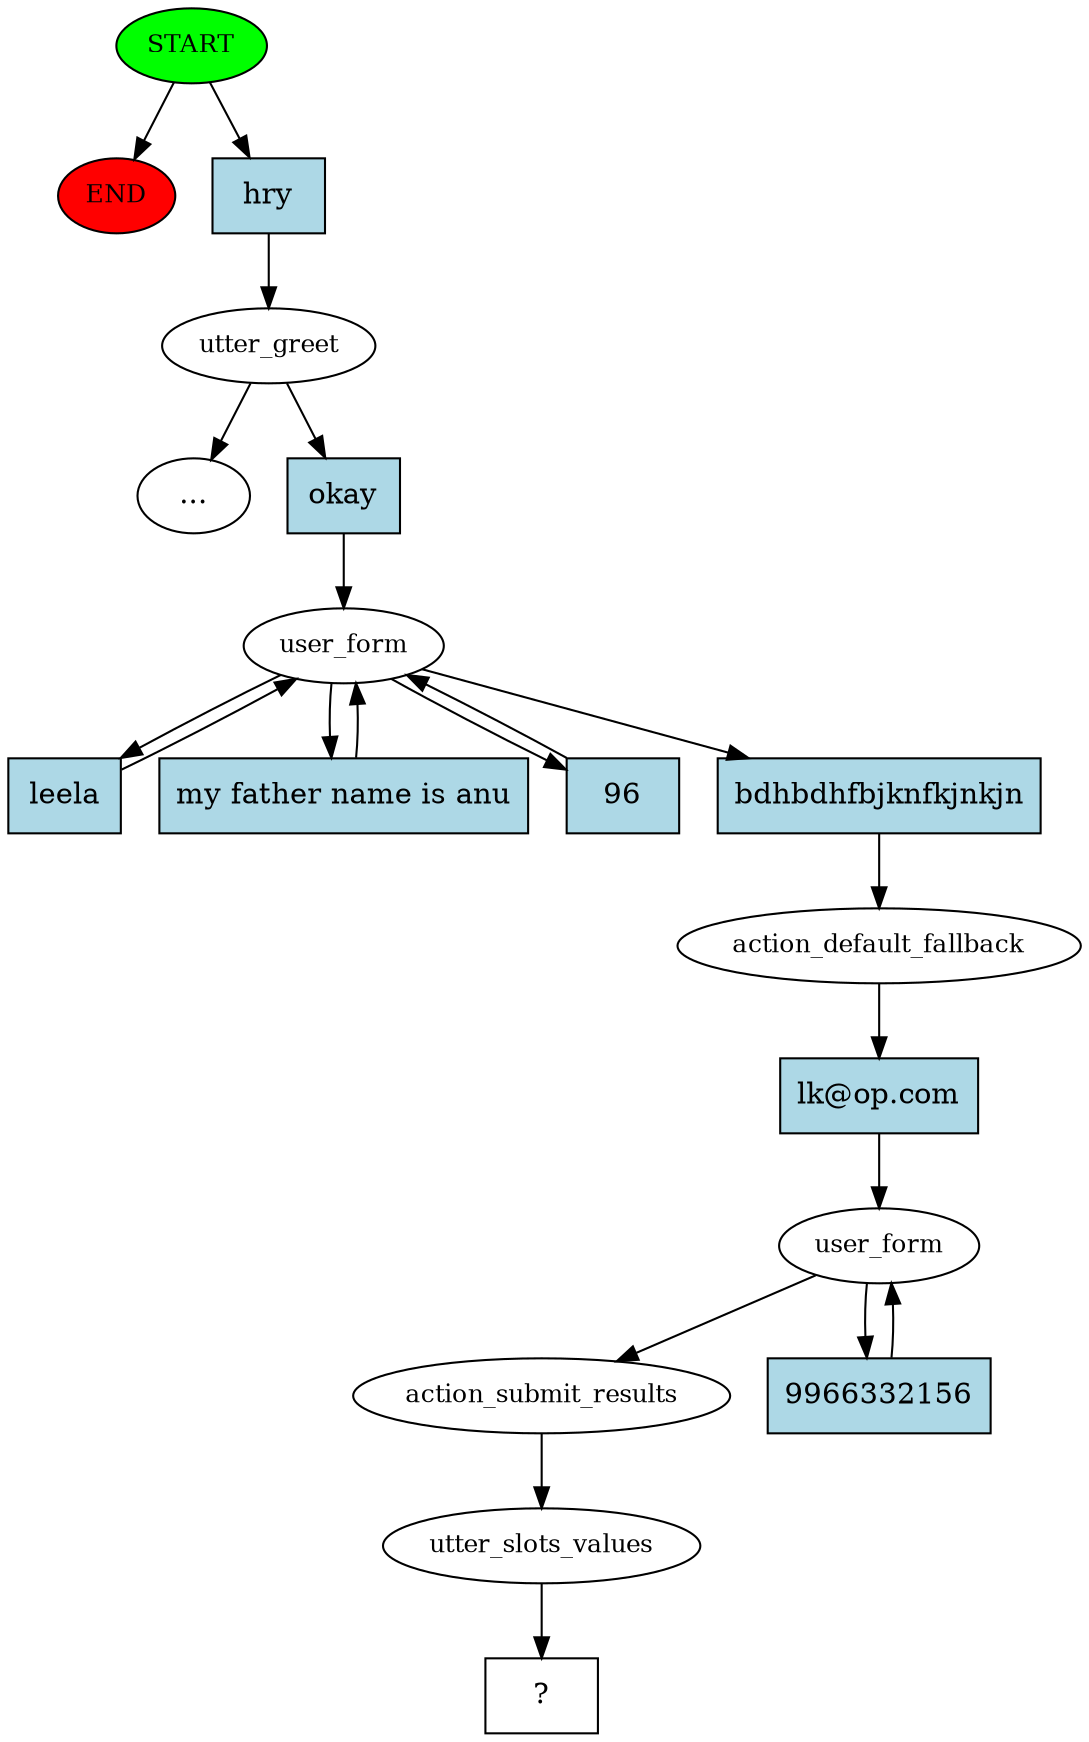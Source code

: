 digraph  {
0 [class="start active", fillcolor=green, fontsize=12, label=START, style=filled];
"-1" [class=end, fillcolor=red, fontsize=12, label=END, style=filled];
1 [class=active, fontsize=12, label=utter_greet];
"-11" [class=ellipsis, label="..."];
11 [class=active, fontsize=12, label=user_form];
17 [class=active, fontsize=12, label=action_default_fallback];
18 [class=active, fontsize=12, label=user_form];
20 [class=active, fontsize=12, label=action_submit_results];
21 [class=active, fontsize=12, label=utter_slots_values];
22 [class="intent dashed active", label="  ?  ", shape=rect];
23 [class="intent active", fillcolor=lightblue, label=hry, shape=rect, style=filled];
24 [class="intent active", fillcolor=lightblue, label=okay, shape=rect, style=filled];
25 [class="intent active", fillcolor=lightblue, label=leela, shape=rect, style=filled];
26 [class="intent active", fillcolor=lightblue, label="my father name is anu", shape=rect, style=filled];
27 [class="intent active", fillcolor=lightblue, label=96, shape=rect, style=filled];
28 [class="intent active", fillcolor=lightblue, label=bdhbdhfbjknfkjnkjn, shape=rect, style=filled];
29 [class="intent active", fillcolor=lightblue, label="lk@op.com", shape=rect, style=filled];
30 [class="intent active", fillcolor=lightblue, label=9966332156, shape=rect, style=filled];
0 -> "-1"  [class="", key=NONE, label=""];
0 -> 23  [class=active, key=0];
1 -> "-11"  [class="", key=NONE, label=""];
1 -> 24  [class=active, key=0];
11 -> 25  [class=active, key=0];
11 -> 26  [class=active, key=0];
11 -> 27  [class=active, key=0];
11 -> 28  [class=active, key=0];
17 -> 29  [class=active, key=0];
18 -> 20  [class=active, key=NONE, label=""];
18 -> 30  [class=active, key=0];
20 -> 21  [class=active, key=NONE, label=""];
21 -> 22  [class=active, key=NONE, label=""];
23 -> 1  [class=active, key=0];
24 -> 11  [class=active, key=0];
25 -> 11  [class=active, key=0];
26 -> 11  [class=active, key=0];
27 -> 11  [class=active, key=0];
28 -> 17  [class=active, key=0];
29 -> 18  [class=active, key=0];
30 -> 18  [class=active, key=0];
}
